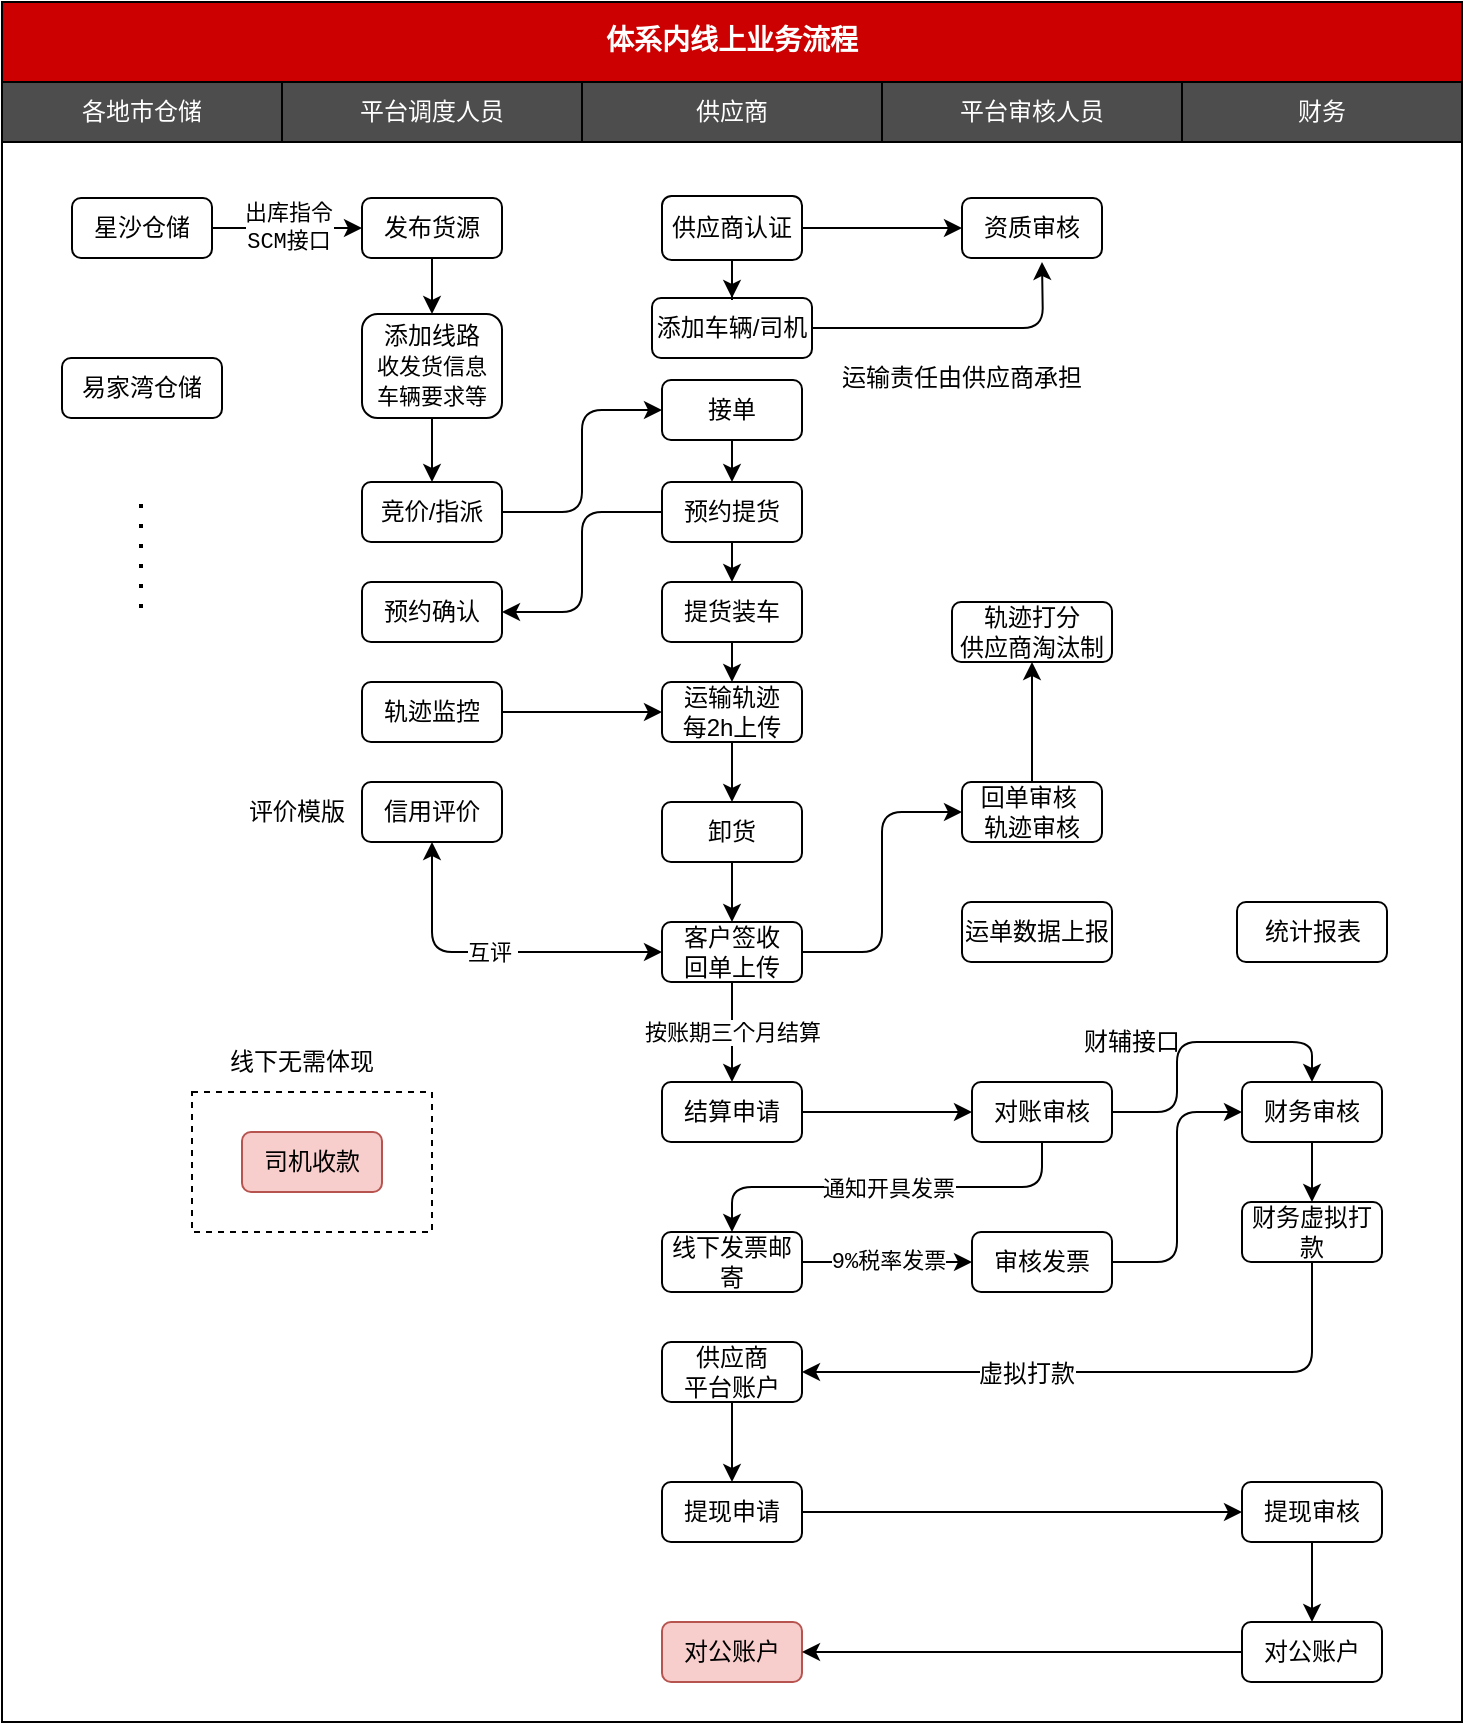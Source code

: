 <mxfile version="12.4.7" type="github">
  <diagram id="3_ST8aORF-W1Ic3_STmp" name="第 1 页">
    <mxGraphModel dx="854" dy="478" grid="1" gridSize="10" guides="1" tooltips="1" connect="1" arrows="1" fold="1" page="1" pageScale="1" pageWidth="827" pageHeight="1169" math="0" shadow="0">
      <root>
        <mxCell id="0"/>
        <mxCell id="1" parent="0"/>
        <mxCell id="tVjI4oLR0k96hLmSN2iQ-1" value="" style="rounded=0;whiteSpace=wrap;html=1;fontFamily=Courier New;fontColor=#000000;fillColor=none;" parent="1" vertex="1">
          <mxGeometry x="60" y="120" width="730" height="790" as="geometry"/>
        </mxCell>
        <mxCell id="tVjI4oLR0k96hLmSN2iQ-2" value="平台调度人员" style="rounded=0;whiteSpace=wrap;html=1;fillColor=#4D4D4D;fontColor=#FFFFFF;" parent="1" vertex="1">
          <mxGeometry x="200" y="90" width="150" height="30" as="geometry"/>
        </mxCell>
        <mxCell id="tVjI4oLR0k96hLmSN2iQ-3" value="供应商" style="rounded=0;whiteSpace=wrap;html=1;fillColor=#4D4D4D;fontColor=#FFFFFF;" parent="1" vertex="1">
          <mxGeometry x="350" y="90" width="150" height="30" as="geometry"/>
        </mxCell>
        <mxCell id="tVjI4oLR0k96hLmSN2iQ-4" value="平台审核人员" style="rounded=0;whiteSpace=wrap;html=1;fillColor=#4D4D4D;fontColor=#FFFFFF;" parent="1" vertex="1">
          <mxGeometry x="500" y="90" width="150" height="30" as="geometry"/>
        </mxCell>
        <mxCell id="tVjI4oLR0k96hLmSN2iQ-5" value="体系内线上业务流程" style="rounded=0;whiteSpace=wrap;html=1;fillColor=#CC0000;fontColor=#FFFFFF;fontSize=14;fontStyle=1;fontFamily=Courier New;" parent="1" vertex="1">
          <mxGeometry x="60" y="50" width="730" height="40" as="geometry"/>
        </mxCell>
        <mxCell id="tVjI4oLR0k96hLmSN2iQ-6" value="星沙仓储" style="rounded=1;whiteSpace=wrap;html=1;" parent="1" vertex="1">
          <mxGeometry x="95" y="148" width="70" height="30" as="geometry"/>
        </mxCell>
        <mxCell id="tVjI4oLR0k96hLmSN2iQ-7" value="易家湾仓储" style="rounded=1;whiteSpace=wrap;html=1;" parent="1" vertex="1">
          <mxGeometry x="90" y="228" width="80" height="30" as="geometry"/>
        </mxCell>
        <mxCell id="tVjI4oLR0k96hLmSN2iQ-8" value="各地市仓储" style="rounded=0;whiteSpace=wrap;html=1;fillColor=#4D4D4D;fontColor=#FFFFFF;" parent="1" vertex="1">
          <mxGeometry x="60" y="90" width="140" height="30" as="geometry"/>
        </mxCell>
        <mxCell id="tVjI4oLR0k96hLmSN2iQ-9" value="" style="endArrow=none;dashed=1;html=1;fontFamily=Courier New;fontColor=#FFFFFF;strokeWidth=2;dashPattern=1 4;" parent="1" edge="1">
          <mxGeometry width="50" height="50" relative="1" as="geometry">
            <mxPoint x="129.5" y="353" as="sourcePoint"/>
            <mxPoint x="129.5" y="293" as="targetPoint"/>
          </mxGeometry>
        </mxCell>
        <mxCell id="tVjI4oLR0k96hLmSN2iQ-62" style="edgeStyle=orthogonalEdgeStyle;rounded=1;orthogonalLoop=1;jettySize=auto;html=1;entryX=0.5;entryY=0;entryDx=0;entryDy=0;" parent="1" source="tVjI4oLR0k96hLmSN2iQ-11" target="tVjI4oLR0k96hLmSN2iQ-19" edge="1">
          <mxGeometry relative="1" as="geometry"/>
        </mxCell>
        <mxCell id="tVjI4oLR0k96hLmSN2iQ-115" style="edgeStyle=orthogonalEdgeStyle;rounded=1;orthogonalLoop=1;jettySize=auto;html=1;entryX=1;entryY=0.5;entryDx=0;entryDy=0;startArrow=none;startFill=0;" parent="1" source="tVjI4oLR0k96hLmSN2iQ-11" target="tVjI4oLR0k96hLmSN2iQ-113" edge="1">
          <mxGeometry relative="1" as="geometry"/>
        </mxCell>
        <mxCell id="tVjI4oLR0k96hLmSN2iQ-11" value="预约提货" style="rounded=1;whiteSpace=wrap;html=1;" parent="1" vertex="1">
          <mxGeometry x="390" y="290" width="70" height="30" as="geometry"/>
        </mxCell>
        <mxCell id="tVjI4oLR0k96hLmSN2iQ-15" value="司机收款" style="rounded=1;whiteSpace=wrap;html=1;fillColor=#f8cecc;strokeColor=#b85450;" parent="1" vertex="1">
          <mxGeometry x="180" y="615" width="70" height="30" as="geometry"/>
        </mxCell>
        <mxCell id="tVjI4oLR0k96hLmSN2iQ-16" value="财务" style="rounded=0;whiteSpace=wrap;html=1;fillColor=#4D4D4D;fontColor=#FFFFFF;" parent="1" vertex="1">
          <mxGeometry x="650" y="90" width="140" height="30" as="geometry"/>
        </mxCell>
        <mxCell id="tVjI4oLR0k96hLmSN2iQ-109" style="edgeStyle=orthogonalEdgeStyle;rounded=1;orthogonalLoop=1;jettySize=auto;html=1;startArrow=none;startFill=0;" parent="1" source="tVjI4oLR0k96hLmSN2iQ-19" target="tVjI4oLR0k96hLmSN2iQ-108" edge="1">
          <mxGeometry relative="1" as="geometry"/>
        </mxCell>
        <mxCell id="tVjI4oLR0k96hLmSN2iQ-19" value="提货装车" style="rounded=1;whiteSpace=wrap;html=1;" parent="1" vertex="1">
          <mxGeometry x="390" y="340" width="70" height="30" as="geometry"/>
        </mxCell>
        <mxCell id="tVjI4oLR0k96hLmSN2iQ-23" value="出库指令&lt;br&gt;SCM接口" style="edgeStyle=orthogonalEdgeStyle;rounded=0;orthogonalLoop=1;jettySize=auto;html=1;strokeWidth=1;fontFamily=Courier New;fontColor=#000000;" parent="1" source="tVjI4oLR0k96hLmSN2iQ-6" edge="1">
          <mxGeometry relative="1" as="geometry">
            <Array as="points">
              <mxPoint x="200" y="163"/>
              <mxPoint x="200" y="163"/>
            </Array>
            <mxPoint x="240" y="163" as="targetPoint"/>
          </mxGeometry>
        </mxCell>
        <mxCell id="tVjI4oLR0k96hLmSN2iQ-64" style="edgeStyle=orthogonalEdgeStyle;rounded=1;orthogonalLoop=1;jettySize=auto;html=1;entryX=0;entryY=0.5;entryDx=0;entryDy=0;" parent="1" source="ZWZ5OIvvonjbeggmRMI_-16" target="tVjI4oLR0k96hLmSN2iQ-63" edge="1">
          <mxGeometry relative="1" as="geometry"/>
        </mxCell>
        <mxCell id="tVjI4oLR0k96hLmSN2iQ-70" value="互评&amp;nbsp;" style="edgeStyle=orthogonalEdgeStyle;rounded=1;orthogonalLoop=1;jettySize=auto;html=1;startArrow=classic;startFill=1;exitX=0;exitY=0.5;exitDx=0;exitDy=0;" parent="1" source="ZWZ5OIvvonjbeggmRMI_-16" target="tVjI4oLR0k96hLmSN2iQ-69" edge="1">
          <mxGeometry relative="1" as="geometry"/>
        </mxCell>
        <mxCell id="ZWZ5OIvvonjbeggmRMI_-20" style="edgeStyle=orthogonalEdgeStyle;rounded=0;orthogonalLoop=1;jettySize=auto;html=1;" edge="1" parent="1" source="tVjI4oLR0k96hLmSN2iQ-25" target="ZWZ5OIvvonjbeggmRMI_-16">
          <mxGeometry relative="1" as="geometry"/>
        </mxCell>
        <mxCell id="tVjI4oLR0k96hLmSN2iQ-25" value="卸货" style="rounded=1;whiteSpace=wrap;html=1;" parent="1" vertex="1">
          <mxGeometry x="390" y="450" width="70" height="30" as="geometry"/>
        </mxCell>
        <mxCell id="tVjI4oLR0k96hLmSN2iQ-69" value="信用评价" style="rounded=1;whiteSpace=wrap;html=1;" parent="1" vertex="1">
          <mxGeometry x="240" y="440" width="70" height="30" as="geometry"/>
        </mxCell>
        <mxCell id="tVjI4oLR0k96hLmSN2iQ-28" style="edgeStyle=orthogonalEdgeStyle;rounded=1;orthogonalLoop=1;jettySize=auto;html=1;entryX=0;entryY=0.5;entryDx=0;entryDy=0;strokeWidth=1;fontFamily=Courier New;fontColor=#000000;align=center;exitX=1;exitY=0.5;exitDx=0;exitDy=0;" parent="1" source="ZWZ5OIvvonjbeggmRMI_-32" target="tVjI4oLR0k96hLmSN2iQ-33" edge="1">
          <mxGeometry relative="1" as="geometry"/>
        </mxCell>
        <mxCell id="ZWZ5OIvvonjbeggmRMI_-34" style="edgeStyle=orthogonalEdgeStyle;rounded=1;orthogonalLoop=1;jettySize=auto;html=1;entryX=0.5;entryY=0;entryDx=0;entryDy=0;" edge="1" parent="1" source="tVjI4oLR0k96hLmSN2iQ-29" target="tVjI4oLR0k96hLmSN2iQ-33">
          <mxGeometry relative="1" as="geometry"/>
        </mxCell>
        <mxCell id="tVjI4oLR0k96hLmSN2iQ-29" value="对账审核" style="rounded=1;whiteSpace=wrap;html=1;" parent="1" vertex="1">
          <mxGeometry x="545" y="590" width="70" height="30" as="geometry"/>
        </mxCell>
        <mxCell id="tVjI4oLR0k96hLmSN2iQ-51" style="edgeStyle=orthogonalEdgeStyle;rounded=1;orthogonalLoop=1;jettySize=auto;html=1;entryX=0;entryY=0.5;entryDx=0;entryDy=0;" parent="1" source="tVjI4oLR0k96hLmSN2iQ-31" target="tVjI4oLR0k96hLmSN2iQ-50" edge="1">
          <mxGeometry relative="1" as="geometry"/>
        </mxCell>
        <mxCell id="tVjI4oLR0k96hLmSN2iQ-31" value="竞价/指派" style="rounded=1;whiteSpace=wrap;html=1;" parent="1" vertex="1">
          <mxGeometry x="240" y="290" width="70" height="30" as="geometry"/>
        </mxCell>
        <mxCell id="tVjI4oLR0k96hLmSN2iQ-78" style="edgeStyle=orthogonalEdgeStyle;rounded=1;orthogonalLoop=1;jettySize=auto;html=1;entryX=0.5;entryY=0;entryDx=0;entryDy=0;startArrow=none;startFill=0;" parent="1" source="tVjI4oLR0k96hLmSN2iQ-33" target="tVjI4oLR0k96hLmSN2iQ-38" edge="1">
          <mxGeometry relative="1" as="geometry"/>
        </mxCell>
        <mxCell id="tVjI4oLR0k96hLmSN2iQ-33" value="财务审核" style="rounded=1;whiteSpace=wrap;html=1;" parent="1" vertex="1">
          <mxGeometry x="680" y="590" width="70" height="30" as="geometry"/>
        </mxCell>
        <mxCell id="tVjI4oLR0k96hLmSN2iQ-80" value="" style="edgeStyle=orthogonalEdgeStyle;rounded=1;orthogonalLoop=1;jettySize=auto;html=1;startArrow=none;startFill=0;" parent="1" source="tVjI4oLR0k96hLmSN2iQ-34" target="tVjI4oLR0k96hLmSN2iQ-79" edge="1">
          <mxGeometry relative="1" as="geometry"/>
        </mxCell>
        <mxCell id="tVjI4oLR0k96hLmSN2iQ-34" value="供应商&lt;br&gt;平台账户" style="rounded=1;whiteSpace=wrap;html=1;" parent="1" vertex="1">
          <mxGeometry x="390" y="720" width="70" height="30" as="geometry"/>
        </mxCell>
        <mxCell id="tVjI4oLR0k96hLmSN2iQ-96" value="" style="edgeStyle=orthogonalEdgeStyle;rounded=1;orthogonalLoop=1;jettySize=auto;html=1;entryX=0;entryY=0.5;entryDx=0;entryDy=0;startArrow=none;startFill=0;" parent="1" source="tVjI4oLR0k96hLmSN2iQ-79" target="ZWZ5OIvvonjbeggmRMI_-1" edge="1">
          <mxGeometry relative="1" as="geometry"/>
        </mxCell>
        <mxCell id="tVjI4oLR0k96hLmSN2iQ-79" value="提现申请" style="rounded=1;whiteSpace=wrap;html=1;" parent="1" vertex="1">
          <mxGeometry x="390" y="790" width="70" height="30" as="geometry"/>
        </mxCell>
        <mxCell id="tVjI4oLR0k96hLmSN2iQ-93" value="对公账户" style="rounded=1;whiteSpace=wrap;html=1;fillColor=#f8cecc;strokeColor=#b85450;" parent="1" vertex="1">
          <mxGeometry x="390" y="860" width="70" height="30" as="geometry"/>
        </mxCell>
        <mxCell id="tVjI4oLR0k96hLmSN2iQ-35" value="9%税率发票" style="edgeStyle=orthogonalEdgeStyle;rounded=1;orthogonalLoop=1;jettySize=auto;html=1;strokeWidth=1;fontFamily=Courier New;fontColor=#000000;align=center;entryX=0;entryY=0.5;entryDx=0;entryDy=0;" parent="1" source="tVjI4oLR0k96hLmSN2iQ-36" target="ZWZ5OIvvonjbeggmRMI_-32" edge="1">
          <mxGeometry relative="1" as="geometry">
            <mxPoint x="520" y="680" as="targetPoint"/>
          </mxGeometry>
        </mxCell>
        <mxCell id="tVjI4oLR0k96hLmSN2iQ-36" value="线下发票邮寄" style="rounded=1;whiteSpace=wrap;html=1;" parent="1" vertex="1">
          <mxGeometry x="390" y="665" width="70" height="30" as="geometry"/>
        </mxCell>
        <mxCell id="tVjI4oLR0k96hLmSN2iQ-85" style="edgeStyle=orthogonalEdgeStyle;rounded=1;orthogonalLoop=1;jettySize=auto;html=1;entryX=1;entryY=0.5;entryDx=0;entryDy=0;startArrow=none;startFill=0;" parent="1" source="tVjI4oLR0k96hLmSN2iQ-38" target="tVjI4oLR0k96hLmSN2iQ-34" edge="1">
          <mxGeometry relative="1" as="geometry">
            <Array as="points">
              <mxPoint x="715" y="735"/>
            </Array>
          </mxGeometry>
        </mxCell>
        <mxCell id="tVjI4oLR0k96hLmSN2iQ-86" value="虚拟打款" style="text;html=1;align=center;verticalAlign=middle;resizable=0;points=[];labelBackgroundColor=#ffffff;" parent="tVjI4oLR0k96hLmSN2iQ-85" vertex="1" connectable="0">
          <mxGeometry x="0.28" y="1" relative="1" as="geometry">
            <mxPoint as="offset"/>
          </mxGeometry>
        </mxCell>
        <mxCell id="tVjI4oLR0k96hLmSN2iQ-38" value="财务虚拟打款" style="rounded=1;whiteSpace=wrap;html=1;" parent="1" vertex="1">
          <mxGeometry x="680" y="650" width="70" height="30" as="geometry"/>
        </mxCell>
        <mxCell id="tVjI4oLR0k96hLmSN2iQ-44" style="edgeStyle=orthogonalEdgeStyle;rounded=0;orthogonalLoop=1;jettySize=auto;html=1;" parent="1" source="tVjI4oLR0k96hLmSN2iQ-41" target="tVjI4oLR0k96hLmSN2iQ-31" edge="1">
          <mxGeometry relative="1" as="geometry"/>
        </mxCell>
        <mxCell id="tVjI4oLR0k96hLmSN2iQ-41" value="添加线路&lt;br&gt;&lt;span style=&quot;font-family: &amp;#34;courier new&amp;#34; ; font-size: 11px ; white-space: nowrap ; background-color: rgb(255 , 255 , 255)&quot;&gt;收发货信息&lt;br&gt;&lt;/span&gt;&lt;span style=&quot;font-family: &amp;#34;courier new&amp;#34; ; font-size: 11px ; white-space: nowrap ; background-color: rgb(255 , 255 , 255)&quot;&gt;车辆要求等&lt;/span&gt;&lt;span style=&quot;font-family: &amp;#34;courier new&amp;#34; ; font-size: 11px ; white-space: nowrap ; background-color: rgb(255 , 255 , 255)&quot;&gt;&lt;br&gt;&lt;/span&gt;" style="rounded=1;whiteSpace=wrap;html=1;" parent="1" vertex="1">
          <mxGeometry x="240" y="206" width="70" height="52" as="geometry"/>
        </mxCell>
        <mxCell id="tVjI4oLR0k96hLmSN2iQ-42" value="" style="edgeStyle=orthogonalEdgeStyle;rounded=1;orthogonalLoop=1;jettySize=auto;html=1;strokeWidth=1;fontFamily=Courier New;fontColor=#000000;align=center;" parent="1" source="tVjI4oLR0k96hLmSN2iQ-43" target="tVjI4oLR0k96hLmSN2iQ-41" edge="1">
          <mxGeometry relative="1" as="geometry"/>
        </mxCell>
        <mxCell id="tVjI4oLR0k96hLmSN2iQ-43" value="发布货源" style="rounded=1;whiteSpace=wrap;html=1;" parent="1" vertex="1">
          <mxGeometry x="240" y="148" width="70" height="30" as="geometry"/>
        </mxCell>
        <mxCell id="tVjI4oLR0k96hLmSN2iQ-55" style="edgeStyle=orthogonalEdgeStyle;rounded=1;orthogonalLoop=1;jettySize=auto;html=1;" parent="1" source="tVjI4oLR0k96hLmSN2iQ-48" edge="1">
          <mxGeometry relative="1" as="geometry">
            <mxPoint x="580" y="180" as="targetPoint"/>
          </mxGeometry>
        </mxCell>
        <mxCell id="tVjI4oLR0k96hLmSN2iQ-48" value="添加车辆/司机" style="rounded=1;whiteSpace=wrap;html=1;" parent="1" vertex="1">
          <mxGeometry x="385" y="198" width="80" height="30" as="geometry"/>
        </mxCell>
        <mxCell id="tVjI4oLR0k96hLmSN2iQ-54" style="edgeStyle=orthogonalEdgeStyle;rounded=1;orthogonalLoop=1;jettySize=auto;html=1;entryX=0;entryY=0.5;entryDx=0;entryDy=0;" parent="1" source="tVjI4oLR0k96hLmSN2iQ-49" target="tVjI4oLR0k96hLmSN2iQ-52" edge="1">
          <mxGeometry relative="1" as="geometry"/>
        </mxCell>
        <mxCell id="ZWZ5OIvvonjbeggmRMI_-5" style="edgeStyle=orthogonalEdgeStyle;rounded=0;orthogonalLoop=1;jettySize=auto;html=1;entryX=0.5;entryY=0;entryDx=0;entryDy=0;" edge="1" parent="1" source="tVjI4oLR0k96hLmSN2iQ-49" target="tVjI4oLR0k96hLmSN2iQ-48">
          <mxGeometry relative="1" as="geometry"/>
        </mxCell>
        <mxCell id="tVjI4oLR0k96hLmSN2iQ-49" value="供应商认证" style="rounded=1;whiteSpace=wrap;html=1;" parent="1" vertex="1">
          <mxGeometry x="390" y="147" width="70" height="32" as="geometry"/>
        </mxCell>
        <mxCell id="tVjI4oLR0k96hLmSN2iQ-58" style="edgeStyle=orthogonalEdgeStyle;rounded=1;orthogonalLoop=1;jettySize=auto;html=1;entryX=0.5;entryY=0;entryDx=0;entryDy=0;" parent="1" source="tVjI4oLR0k96hLmSN2iQ-50" target="tVjI4oLR0k96hLmSN2iQ-11" edge="1">
          <mxGeometry relative="1" as="geometry"/>
        </mxCell>
        <mxCell id="tVjI4oLR0k96hLmSN2iQ-50" value="接单" style="rounded=1;whiteSpace=wrap;html=1;" parent="1" vertex="1">
          <mxGeometry x="390" y="239" width="70" height="30" as="geometry"/>
        </mxCell>
        <mxCell id="tVjI4oLR0k96hLmSN2iQ-52" value="资质审核" style="rounded=1;whiteSpace=wrap;html=1;" parent="1" vertex="1">
          <mxGeometry x="540" y="148" width="70" height="30" as="geometry"/>
        </mxCell>
        <mxCell id="ZWZ5OIvvonjbeggmRMI_-26" value="" style="edgeStyle=orthogonalEdgeStyle;rounded=0;orthogonalLoop=1;jettySize=auto;html=1;" edge="1" parent="1" source="tVjI4oLR0k96hLmSN2iQ-63" target="ZWZ5OIvvonjbeggmRMI_-25">
          <mxGeometry relative="1" as="geometry"/>
        </mxCell>
        <mxCell id="tVjI4oLR0k96hLmSN2iQ-63" value="回单审核&amp;nbsp;&lt;br&gt;轨迹审核" style="rounded=1;whiteSpace=wrap;html=1;" parent="1" vertex="1">
          <mxGeometry x="540" y="440" width="70" height="30" as="geometry"/>
        </mxCell>
        <mxCell id="ZWZ5OIvvonjbeggmRMI_-25" value="轨迹打分&lt;br&gt;供应商淘汰制" style="rounded=1;whiteSpace=wrap;html=1;" vertex="1" parent="1">
          <mxGeometry x="535" y="350" width="80" height="30" as="geometry"/>
        </mxCell>
        <mxCell id="ZWZ5OIvvonjbeggmRMI_-29" value="通知开具发票" style="edgeStyle=orthogonalEdgeStyle;rounded=1;orthogonalLoop=1;jettySize=auto;html=1;entryX=0.5;entryY=0;entryDx=0;entryDy=0;exitX=0.5;exitY=1;exitDx=0;exitDy=0;" edge="1" parent="1" source="tVjI4oLR0k96hLmSN2iQ-29" target="tVjI4oLR0k96hLmSN2iQ-36">
          <mxGeometry relative="1" as="geometry"/>
        </mxCell>
        <mxCell id="ZWZ5OIvvonjbeggmRMI_-31" style="edgeStyle=orthogonalEdgeStyle;rounded=0;orthogonalLoop=1;jettySize=auto;html=1;entryX=0;entryY=0.5;entryDx=0;entryDy=0;" edge="1" parent="1" source="tVjI4oLR0k96hLmSN2iQ-67" target="tVjI4oLR0k96hLmSN2iQ-29">
          <mxGeometry relative="1" as="geometry"/>
        </mxCell>
        <mxCell id="tVjI4oLR0k96hLmSN2iQ-67" value="结算申请" style="rounded=1;whiteSpace=wrap;html=1;" parent="1" vertex="1">
          <mxGeometry x="390" y="590" width="70" height="30" as="geometry"/>
        </mxCell>
        <mxCell id="tVjI4oLR0k96hLmSN2iQ-95" style="edgeStyle=orthogonalEdgeStyle;rounded=1;orthogonalLoop=1;jettySize=auto;html=1;startArrow=none;startFill=0;" parent="1" source="tVjI4oLR0k96hLmSN2iQ-87" target="tVjI4oLR0k96hLmSN2iQ-93" edge="1">
          <mxGeometry relative="1" as="geometry"/>
        </mxCell>
        <mxCell id="tVjI4oLR0k96hLmSN2iQ-87" value="对公账户" style="rounded=1;whiteSpace=wrap;html=1;" parent="1" vertex="1">
          <mxGeometry x="680" y="860" width="70" height="30" as="geometry"/>
        </mxCell>
        <mxCell id="tVjI4oLR0k96hLmSN2iQ-100" value="运单数据上报" style="rounded=1;whiteSpace=wrap;html=1;" parent="1" vertex="1">
          <mxGeometry x="540" y="500" width="75" height="30" as="geometry"/>
        </mxCell>
        <mxCell id="tVjI4oLR0k96hLmSN2iQ-105" value="统计报表" style="rounded=1;whiteSpace=wrap;html=1;" parent="1" vertex="1">
          <mxGeometry x="677.5" y="500" width="75" height="30" as="geometry"/>
        </mxCell>
        <mxCell id="tVjI4oLR0k96hLmSN2iQ-110" style="edgeStyle=orthogonalEdgeStyle;rounded=1;orthogonalLoop=1;jettySize=auto;html=1;startArrow=none;startFill=0;" parent="1" source="tVjI4oLR0k96hLmSN2iQ-108" target="tVjI4oLR0k96hLmSN2iQ-25" edge="1">
          <mxGeometry relative="1" as="geometry"/>
        </mxCell>
        <mxCell id="tVjI4oLR0k96hLmSN2iQ-108" value="运输轨迹&lt;br&gt;每2h上传" style="rounded=1;whiteSpace=wrap;html=1;" parent="1" vertex="1">
          <mxGeometry x="390" y="390" width="70" height="30" as="geometry"/>
        </mxCell>
        <mxCell id="tVjI4oLR0k96hLmSN2iQ-112" style="edgeStyle=orthogonalEdgeStyle;rounded=1;orthogonalLoop=1;jettySize=auto;html=1;startArrow=none;startFill=0;" parent="1" source="tVjI4oLR0k96hLmSN2iQ-111" target="tVjI4oLR0k96hLmSN2iQ-108" edge="1">
          <mxGeometry relative="1" as="geometry"/>
        </mxCell>
        <mxCell id="tVjI4oLR0k96hLmSN2iQ-111" value="轨迹监控" style="rounded=1;whiteSpace=wrap;html=1;" parent="1" vertex="1">
          <mxGeometry x="240" y="390" width="70" height="30" as="geometry"/>
        </mxCell>
        <mxCell id="tVjI4oLR0k96hLmSN2iQ-113" value="预约确认" style="rounded=1;whiteSpace=wrap;html=1;" parent="1" vertex="1">
          <mxGeometry x="240" y="340" width="70" height="30" as="geometry"/>
        </mxCell>
        <mxCell id="ZWZ5OIvvonjbeggmRMI_-4" style="edgeStyle=orthogonalEdgeStyle;rounded=0;orthogonalLoop=1;jettySize=auto;html=1;" edge="1" parent="1" source="ZWZ5OIvvonjbeggmRMI_-1" target="tVjI4oLR0k96hLmSN2iQ-87">
          <mxGeometry relative="1" as="geometry"/>
        </mxCell>
        <mxCell id="ZWZ5OIvvonjbeggmRMI_-1" value="提现审核" style="rounded=1;whiteSpace=wrap;html=1;" vertex="1" parent="1">
          <mxGeometry x="680" y="790" width="70" height="30" as="geometry"/>
        </mxCell>
        <mxCell id="ZWZ5OIvvonjbeggmRMI_-12" value="" style="rounded=0;whiteSpace=wrap;html=1;fillColor=none;dashed=1;" vertex="1" parent="1">
          <mxGeometry x="155" y="595" width="120" height="70" as="geometry"/>
        </mxCell>
        <mxCell id="ZWZ5OIvvonjbeggmRMI_-13" value="线下无需体现" style="text;html=1;strokeColor=none;fillColor=none;align=center;verticalAlign=middle;whiteSpace=wrap;rounded=0;dashed=1;" vertex="1" parent="1">
          <mxGeometry x="165" y="570" width="90" height="20" as="geometry"/>
        </mxCell>
        <mxCell id="ZWZ5OIvvonjbeggmRMI_-21" value="按账期三个月结算" style="edgeStyle=orthogonalEdgeStyle;rounded=0;orthogonalLoop=1;jettySize=auto;html=1;entryX=0.5;entryY=0;entryDx=0;entryDy=0;" edge="1" parent="1" source="ZWZ5OIvvonjbeggmRMI_-16" target="tVjI4oLR0k96hLmSN2iQ-67">
          <mxGeometry relative="1" as="geometry"/>
        </mxCell>
        <mxCell id="ZWZ5OIvvonjbeggmRMI_-16" value="客户签收&lt;br&gt;回单上传" style="rounded=1;whiteSpace=wrap;html=1;" vertex="1" parent="1">
          <mxGeometry x="390" y="510" width="70" height="30" as="geometry"/>
        </mxCell>
        <mxCell id="ZWZ5OIvvonjbeggmRMI_-18" style="edgeStyle=orthogonalEdgeStyle;rounded=0;orthogonalLoop=1;jettySize=auto;html=1;exitX=0.5;exitY=1;exitDx=0;exitDy=0;" edge="1" parent="1" source="ZWZ5OIvvonjbeggmRMI_-16" target="ZWZ5OIvvonjbeggmRMI_-16">
          <mxGeometry relative="1" as="geometry"/>
        </mxCell>
        <mxCell id="ZWZ5OIvvonjbeggmRMI_-22" value="运输责任由供应商承担" style="text;html=1;strokeColor=none;fillColor=none;align=center;verticalAlign=middle;whiteSpace=wrap;rounded=0;dashed=1;" vertex="1" parent="1">
          <mxGeometry x="470" y="228" width="140" height="20" as="geometry"/>
        </mxCell>
        <mxCell id="ZWZ5OIvvonjbeggmRMI_-28" value="财辅接口" style="text;html=1;strokeColor=none;fillColor=none;align=center;verticalAlign=middle;whiteSpace=wrap;rounded=0;dashed=1;" vertex="1" parent="1">
          <mxGeometry x="580" y="560" width="90" height="20" as="geometry"/>
        </mxCell>
        <mxCell id="ZWZ5OIvvonjbeggmRMI_-32" value="审核发票" style="rounded=1;whiteSpace=wrap;html=1;" vertex="1" parent="1">
          <mxGeometry x="545" y="665" width="70" height="30" as="geometry"/>
        </mxCell>
        <mxCell id="ZWZ5OIvvonjbeggmRMI_-33" value="评价模版" style="text;html=1;strokeColor=none;fillColor=none;align=center;verticalAlign=middle;whiteSpace=wrap;rounded=0;dashed=1;" vertex="1" parent="1">
          <mxGeometry x="175" y="445" width="65" height="20" as="geometry"/>
        </mxCell>
      </root>
    </mxGraphModel>
  </diagram>
</mxfile>
